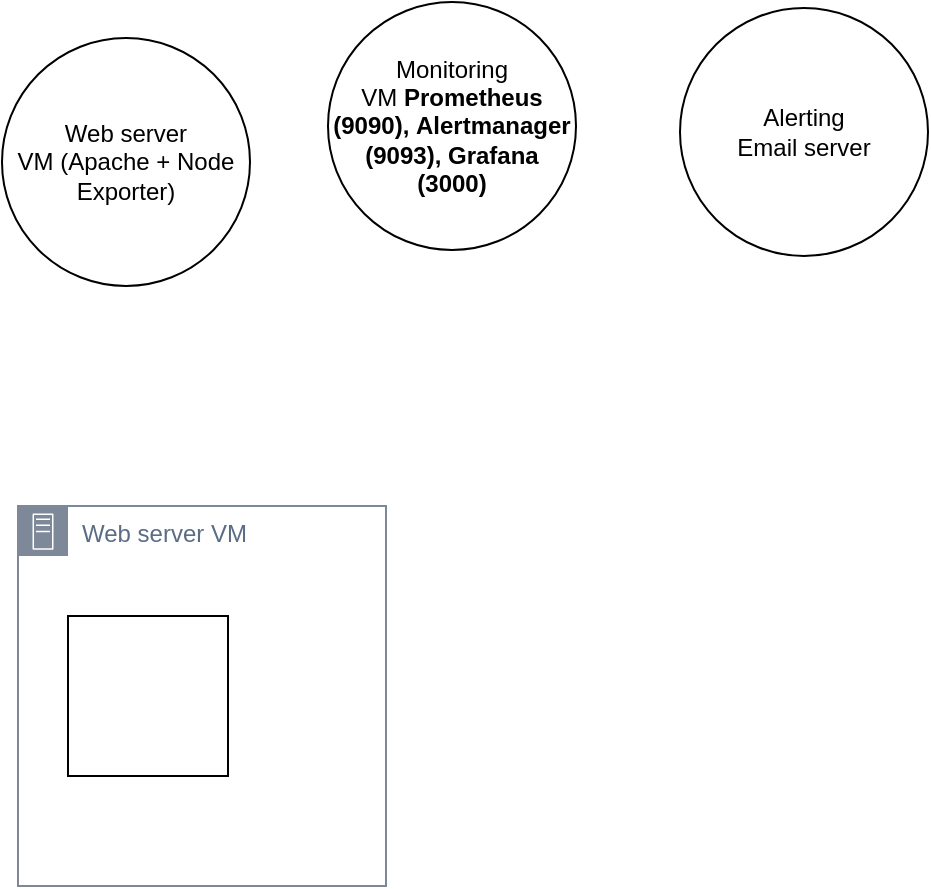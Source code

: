 <mxfile version="28.1.0">
  <diagram name="Page-1" id="6IUO_KZfUVC1XP-U97Pk">
    <mxGraphModel dx="1372" dy="743" grid="0" gridSize="10" guides="1" tooltips="1" connect="1" arrows="1" fold="1" page="1" pageScale="1" pageWidth="827" pageHeight="1169" background="light-dark(#FFFFFF,#FFFFFF)" math="0" shadow="0">
      <root>
        <mxCell id="0" />
        <mxCell id="1" parent="0" />
        <mxCell id="NvgQKn_1V785_ZZS92sJ-3" value="&lt;font style=&quot;color: light-dark(rgb(0, 0, 0), rgb(0, 0, 0));&quot;&gt;Web server VM&amp;nbsp;(Apache + Node Exporter)&lt;/font&gt;" style="ellipse;whiteSpace=wrap;html=1;aspect=fixed;fillColor=light-dark(#FFFFFF,#FFFFFF);perimeterSpacing=0;strokeColor=light-dark(#000000,#000000);" vertex="1" parent="1">
          <mxGeometry x="71" y="44" width="124" height="124" as="geometry" />
        </mxCell>
        <mxCell id="NvgQKn_1V785_ZZS92sJ-4" value="&lt;font style=&quot;color: light-dark(rgb(0, 0, 0), rgb(0, 0, 0));&quot;&gt;Monitoring VM&amp;nbsp;&lt;/font&gt;&lt;strong style=&quot;background-color: transparent; color: light-dark(rgb(0, 0, 0), rgb(255, 255, 255));&quot; data-end=&quot;906&quot; data-start=&quot;885&quot;&gt;&lt;font style=&quot;color: light-dark(rgb(0, 0, 0), rgb(0, 0, 0));&quot;&gt;Prometheus (9090),&amp;nbsp;&lt;/font&gt;&lt;/strong&gt;&lt;strong style=&quot;background-color: transparent; color: light-dark(rgb(0, 0, 0), rgb(255, 255, 255));&quot; data-end=&quot;941&quot; data-start=&quot;918&quot;&gt;&lt;font style=&quot;color: light-dark(rgb(0, 0, 0), rgb(0, 0, 0));&quot;&gt;Alertmanager (9093),&amp;nbsp;&lt;/font&gt;&lt;/strong&gt;&lt;strong style=&quot;background-color: transparent; color: light-dark(rgb(0, 0, 0), rgb(255, 255, 255));&quot; data-end=&quot;971&quot; data-start=&quot;953&quot;&gt;&lt;font style=&quot;color: light-dark(rgb(0, 0, 0), rgb(0, 0, 0));&quot;&gt;Grafana (3000)&lt;/font&gt;&lt;/strong&gt;" style="ellipse;whiteSpace=wrap;html=1;aspect=fixed;fillColor=light-dark(#FFFFFF,#FFFFFF);perimeterSpacing=0;strokeColor=light-dark(#000000,#000000);" vertex="1" parent="1">
          <mxGeometry x="234" y="26" width="124" height="124" as="geometry" />
        </mxCell>
        <mxCell id="NvgQKn_1V785_ZZS92sJ-5" value="&lt;font style=&quot;color: light-dark(rgb(0, 0, 0), rgb(0, 0, 0));&quot;&gt;Alerting&lt;/font&gt;&lt;div&gt;&lt;font style=&quot;color: light-dark(rgb(0, 0, 0), rgb(0, 0, 0));&quot;&gt;Email server&lt;/font&gt;&lt;/div&gt;" style="ellipse;whiteSpace=wrap;html=1;aspect=fixed;fillColor=light-dark(#FFFFFF,#FFFFFF);perimeterSpacing=0;strokeColor=light-dark(#000000,#000000);" vertex="1" parent="1">
          <mxGeometry x="410" y="29" width="124" height="124" as="geometry" />
        </mxCell>
        <mxCell id="NvgQKn_1V785_ZZS92sJ-6" value="Web server VM" style="points=[[0,0],[0.25,0],[0.5,0],[0.75,0],[1,0],[1,0.25],[1,0.5],[1,0.75],[1,1],[0.75,1],[0.5,1],[0.25,1],[0,1],[0,0.75],[0,0.5],[0,0.25]];outlineConnect=0;gradientColor=none;html=1;whiteSpace=wrap;fontSize=12;fontStyle=0;container=1;pointerEvents=0;collapsible=0;recursiveResize=0;shape=mxgraph.aws4.group;grIcon=mxgraph.aws4.group_on_premise;strokeColor=#7D8998;fillColor=none;verticalAlign=top;align=left;spacingLeft=30;fontColor=#5A6C86;dashed=0;" vertex="1" parent="1">
          <mxGeometry x="79" y="278" width="184" height="190" as="geometry" />
        </mxCell>
        <mxCell id="NvgQKn_1V785_ZZS92sJ-7" value="" style="whiteSpace=wrap;html=1;aspect=fixed;" vertex="1" parent="NvgQKn_1V785_ZZS92sJ-6">
          <mxGeometry x="25" y="55" width="80" height="80" as="geometry" />
        </mxCell>
      </root>
    </mxGraphModel>
  </diagram>
</mxfile>
